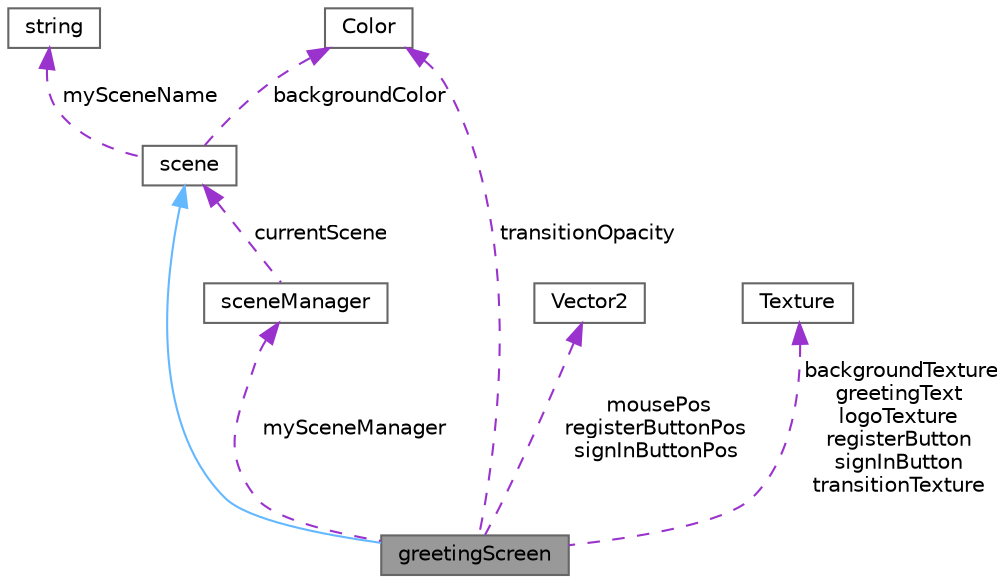 digraph "greetingScreen"
{
 // INTERACTIVE_SVG=YES
 // LATEX_PDF_SIZE
  bgcolor="transparent";
  edge [fontname=Helvetica,fontsize=10,labelfontname=Helvetica,labelfontsize=10];
  node [fontname=Helvetica,fontsize=10,shape=box,height=0.2,width=0.4];
  Node1 [label="greetingScreen",height=0.2,width=0.4,color="gray40", fillcolor="grey60", style="filled", fontcolor="black",tooltip=" "];
  Node2 -> Node1 [dir="back",color="steelblue1",style="solid"];
  Node2 [label="scene",height=0.2,width=0.4,color="gray40", fillcolor="white", style="filled",URL="$classscene.html",tooltip=" "];
  Node3 -> Node2 [dir="back",color="darkorchid3",style="dashed",label=" mySceneName" ];
  Node3 [label="string",height=0.2,width=0.4,color="gray40", fillcolor="white", style="filled",tooltip=" "];
  Node4 -> Node2 [dir="back",color="darkorchid3",style="dashed",label=" backgroundColor" ];
  Node4 [label="Color",height=0.2,width=0.4,color="gray40", fillcolor="white", style="filled",URL="$struct_color.html",tooltip=" "];
  Node5 -> Node1 [dir="back",color="darkorchid3",style="dashed",label=" mySceneManager" ];
  Node5 [label="sceneManager",height=0.2,width=0.4,color="gray40", fillcolor="white", style="filled",URL="$classscene_manager.html",tooltip=" "];
  Node2 -> Node5 [dir="back",color="darkorchid3",style="dashed",label=" currentScene" ];
  Node4 -> Node1 [dir="back",color="darkorchid3",style="dashed",label=" transitionOpacity" ];
  Node6 -> Node1 [dir="back",color="darkorchid3",style="dashed",label=" mousePos\nregisterButtonPos\nsignInButtonPos" ];
  Node6 [label="Vector2",height=0.2,width=0.4,color="gray40", fillcolor="white", style="filled",URL="$struct_vector2.html",tooltip=" "];
  Node7 -> Node1 [dir="back",color="darkorchid3",style="dashed",label=" backgroundTexture\ngreetingText\nlogoTexture\nregisterButton\nsignInButton\ntransitionTexture" ];
  Node7 [label="Texture",height=0.2,width=0.4,color="gray40", fillcolor="white", style="filled",URL="$struct_texture.html",tooltip=" "];
}
